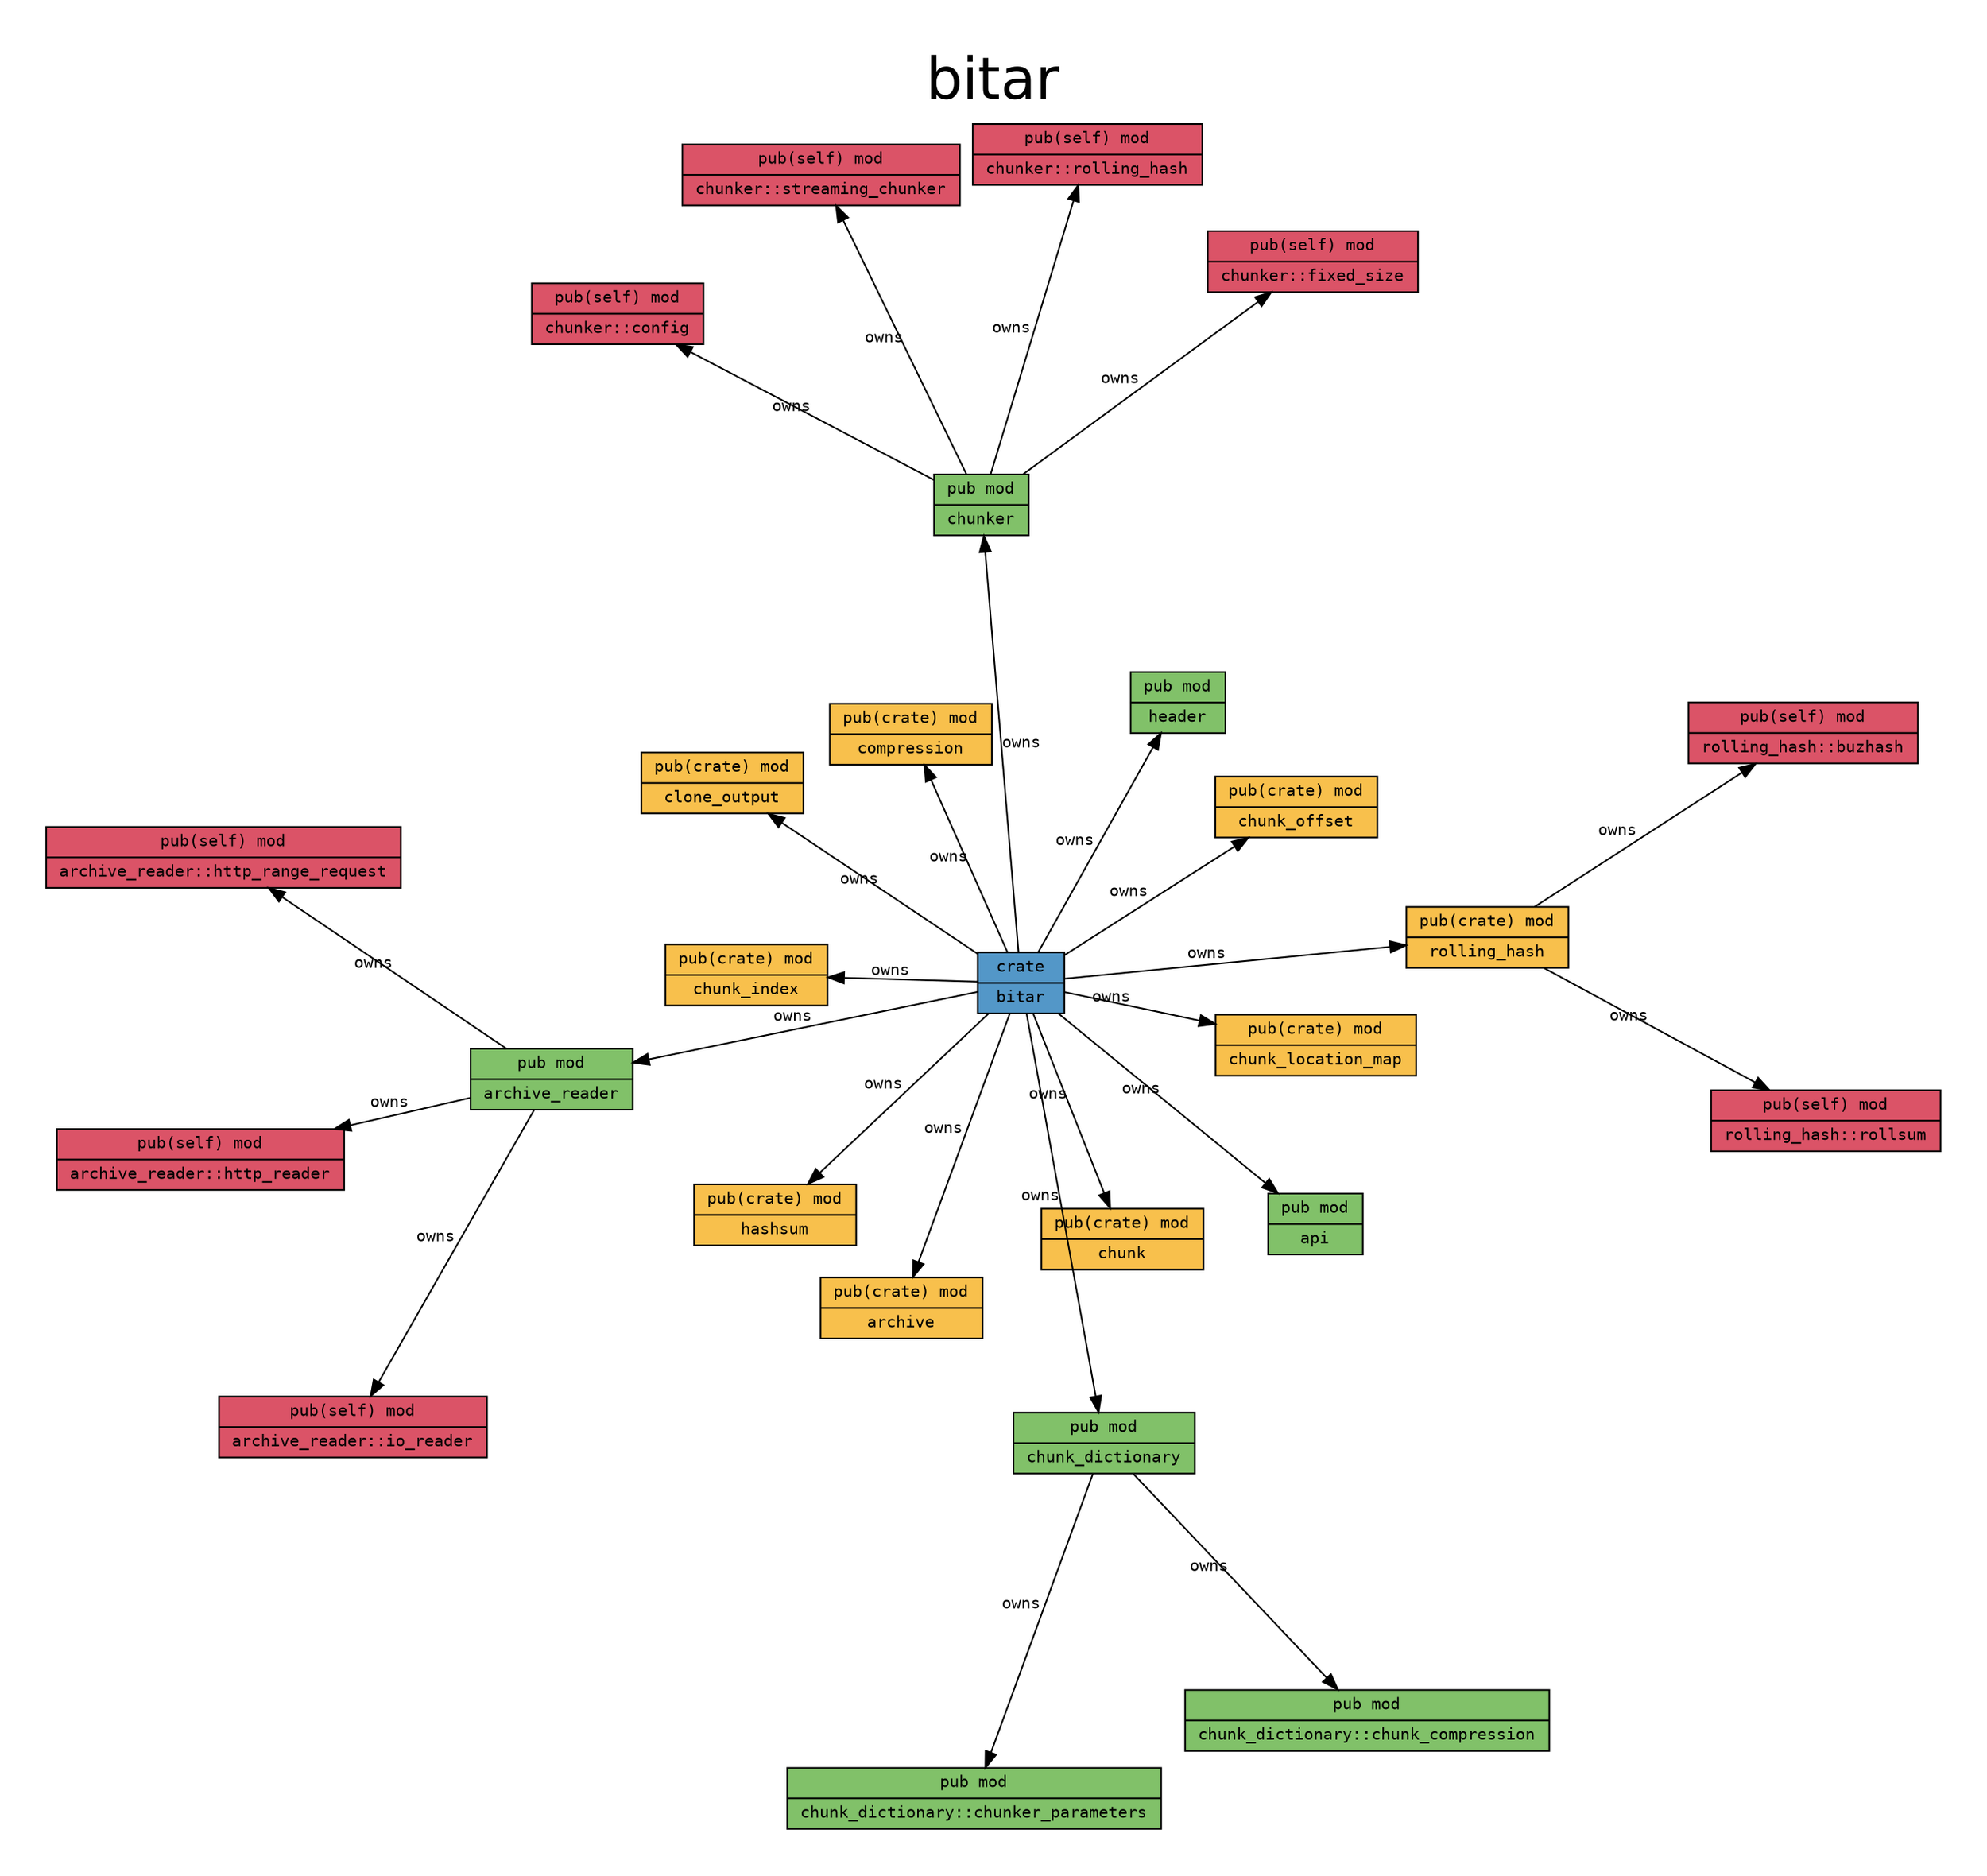 digraph {

    graph [
        label="bitar",
        labelloc=t,

        pad=0.4,

        // Consider rendering the graph using a different layout algorithm, such as:
        // [dot, neato, twopi, circo, fdp, sfdp]
        layout=neato,
        overlap=false,
        splines="line",
        rankdir=LR,

        fontname="Helvetica", 
        fontsize="36",
    ];

    node [
        fontname="monospace",
        fontsize="10",
        shape="record",
        style="filled",
    ];

    edge [
        fontname="monospace",
        fontsize="10",
    ];

    "bitar" [label="crate|bitar", fillcolor="#5397c8"]; // "crate" node
    "bitar::api" [label="pub mod|api", fillcolor="#81c169"]; // "mod" node
    "bitar::archive" [label="pub(crate) mod|archive", fillcolor="#f8c04c"]; // "mod" node
    "bitar::archive_reader" [label="pub mod|archive_reader", fillcolor="#81c169"]; // "mod" node
    "bitar::archive_reader::http_range_request" [label="pub(self) mod|archive_reader::http_range_request", fillcolor="#db5367"]; // "mod" node
    "bitar::archive_reader::http_reader" [label="pub(self) mod|archive_reader::http_reader", fillcolor="#db5367"]; // "mod" node
    "bitar::archive_reader::io_reader" [label="pub(self) mod|archive_reader::io_reader", fillcolor="#db5367"]; // "mod" node
    "bitar::chunk" [label="pub(crate) mod|chunk", fillcolor="#f8c04c"]; // "mod" node
    "bitar::chunk_dictionary" [label="pub mod|chunk_dictionary", fillcolor="#81c169"]; // "mod" node
    "bitar::chunk_dictionary::chunk_compression" [label="pub mod|chunk_dictionary::chunk_compression", fillcolor="#81c169"]; // "mod" node
    "bitar::chunk_dictionary::chunker_parameters" [label="pub mod|chunk_dictionary::chunker_parameters", fillcolor="#81c169"]; // "mod" node
    "bitar::chunk_index" [label="pub(crate) mod|chunk_index", fillcolor="#f8c04c"]; // "mod" node
    "bitar::chunk_location_map" [label="pub(crate) mod|chunk_location_map", fillcolor="#f8c04c"]; // "mod" node
    "bitar::chunk_offset" [label="pub(crate) mod|chunk_offset", fillcolor="#f8c04c"]; // "mod" node
    "bitar::chunker" [label="pub mod|chunker", fillcolor="#81c169"]; // "mod" node
    "bitar::chunker::config" [label="pub(self) mod|chunker::config", fillcolor="#db5367"]; // "mod" node
    "bitar::chunker::fixed_size" [label="pub(self) mod|chunker::fixed_size", fillcolor="#db5367"]; // "mod" node
    "bitar::chunker::rolling_hash" [label="pub(self) mod|chunker::rolling_hash", fillcolor="#db5367"]; // "mod" node
    "bitar::chunker::streaming_chunker" [label="pub(self) mod|chunker::streaming_chunker", fillcolor="#db5367"]; // "mod" node
    "bitar::clone_output" [label="pub(crate) mod|clone_output", fillcolor="#f8c04c"]; // "mod" node
    "bitar::compression" [label="pub(crate) mod|compression", fillcolor="#f8c04c"]; // "mod" node
    "bitar::hashsum" [label="pub(crate) mod|hashsum", fillcolor="#f8c04c"]; // "mod" node
    "bitar::header" [label="pub mod|header", fillcolor="#81c169"]; // "mod" node
    "bitar::rolling_hash" [label="pub(crate) mod|rolling_hash", fillcolor="#f8c04c"]; // "mod" node
    "bitar::rolling_hash::buzhash" [label="pub(self) mod|rolling_hash::buzhash", fillcolor="#db5367"]; // "mod" node
    "bitar::rolling_hash::rollsum" [label="pub(self) mod|rolling_hash::rollsum", fillcolor="#db5367"]; // "mod" node

    "bitar" -> "bitar::api" [label="owns", color="#000000", style="solid"] [constraint=true]; // "owns" edge
    "bitar" -> "bitar::archive" [label="owns", color="#000000", style="solid"] [constraint=true]; // "owns" edge
    "bitar" -> "bitar::archive_reader" [label="owns", color="#000000", style="solid"] [constraint=true]; // "owns" edge
    "bitar" -> "bitar::chunk" [label="owns", color="#000000", style="solid"] [constraint=true]; // "owns" edge
    "bitar" -> "bitar::chunk_dictionary" [label="owns", color="#000000", style="solid"] [constraint=true]; // "owns" edge
    "bitar" -> "bitar::chunk_index" [label="owns", color="#000000", style="solid"] [constraint=true]; // "owns" edge
    "bitar" -> "bitar::chunk_location_map" [label="owns", color="#000000", style="solid"] [constraint=true]; // "owns" edge
    "bitar" -> "bitar::chunk_offset" [label="owns", color="#000000", style="solid"] [constraint=true]; // "owns" edge
    "bitar" -> "bitar::chunker" [label="owns", color="#000000", style="solid"] [constraint=true]; // "owns" edge
    "bitar" -> "bitar::clone_output" [label="owns", color="#000000", style="solid"] [constraint=true]; // "owns" edge
    "bitar" -> "bitar::compression" [label="owns", color="#000000", style="solid"] [constraint=true]; // "owns" edge
    "bitar" -> "bitar::hashsum" [label="owns", color="#000000", style="solid"] [constraint=true]; // "owns" edge
    "bitar" -> "bitar::header" [label="owns", color="#000000", style="solid"] [constraint=true]; // "owns" edge
    "bitar" -> "bitar::rolling_hash" [label="owns", color="#000000", style="solid"] [constraint=true]; // "owns" edge
    "bitar::archive_reader" -> "bitar::archive_reader::http_range_request" [label="owns", color="#000000", style="solid"] [constraint=true]; // "owns" edge
    "bitar::archive_reader" -> "bitar::archive_reader::http_reader" [label="owns", color="#000000", style="solid"] [constraint=true]; // "owns" edge
    "bitar::archive_reader" -> "bitar::archive_reader::io_reader" [label="owns", color="#000000", style="solid"] [constraint=true]; // "owns" edge
    "bitar::chunk_dictionary" -> "bitar::chunk_dictionary::chunk_compression" [label="owns", color="#000000", style="solid"] [constraint=true]; // "owns" edge
    "bitar::chunk_dictionary" -> "bitar::chunk_dictionary::chunker_parameters" [label="owns", color="#000000", style="solid"] [constraint=true]; // "owns" edge
    "bitar::chunker" -> "bitar::chunker::config" [label="owns", color="#000000", style="solid"] [constraint=true]; // "owns" edge
    "bitar::chunker" -> "bitar::chunker::fixed_size" [label="owns", color="#000000", style="solid"] [constraint=true]; // "owns" edge
    "bitar::chunker" -> "bitar::chunker::rolling_hash" [label="owns", color="#000000", style="solid"] [constraint=true]; // "owns" edge
    "bitar::chunker" -> "bitar::chunker::streaming_chunker" [label="owns", color="#000000", style="solid"] [constraint=true]; // "owns" edge
    "bitar::rolling_hash" -> "bitar::rolling_hash::buzhash" [label="owns", color="#000000", style="solid"] [constraint=true]; // "owns" edge
    "bitar::rolling_hash" -> "bitar::rolling_hash::rollsum" [label="owns", color="#000000", style="solid"] [constraint=true]; // "owns" edge

}
